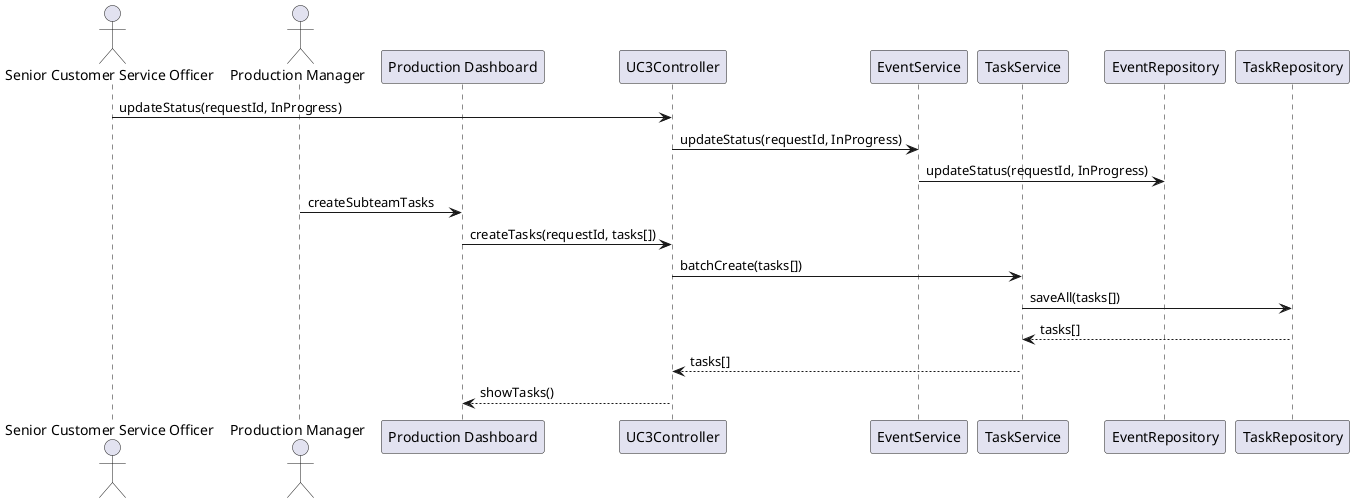 @startuml
actor "Senior Customer Service Officer" as SCSO
actor "Production Manager" as PM
participant "Production Dashboard" as UI
participant "UC3Controller" as UC3
participant "EventService" as Esvc
participant "TaskService" as Svc
participant "EventRepository" as EventRepo
participant "TaskRepository" as Repo
SCSO -> UC3: updateStatus(requestId, InProgress)
UC3 -> Esvc: updateStatus(requestId, InProgress) 
Esvc -> EventRepo: updateStatus(requestId, InProgress) 
PM -> UI: createSubteamTasks
UI -> UC3: createTasks(requestId, tasks[])
UC3 -> Svc: batchCreate(tasks[])
Svc -> Repo: saveAll(tasks[])
Repo --> Svc: tasks[]
Svc --> UC3: tasks[]
UC3 --> UI: showTasks()
@enduml